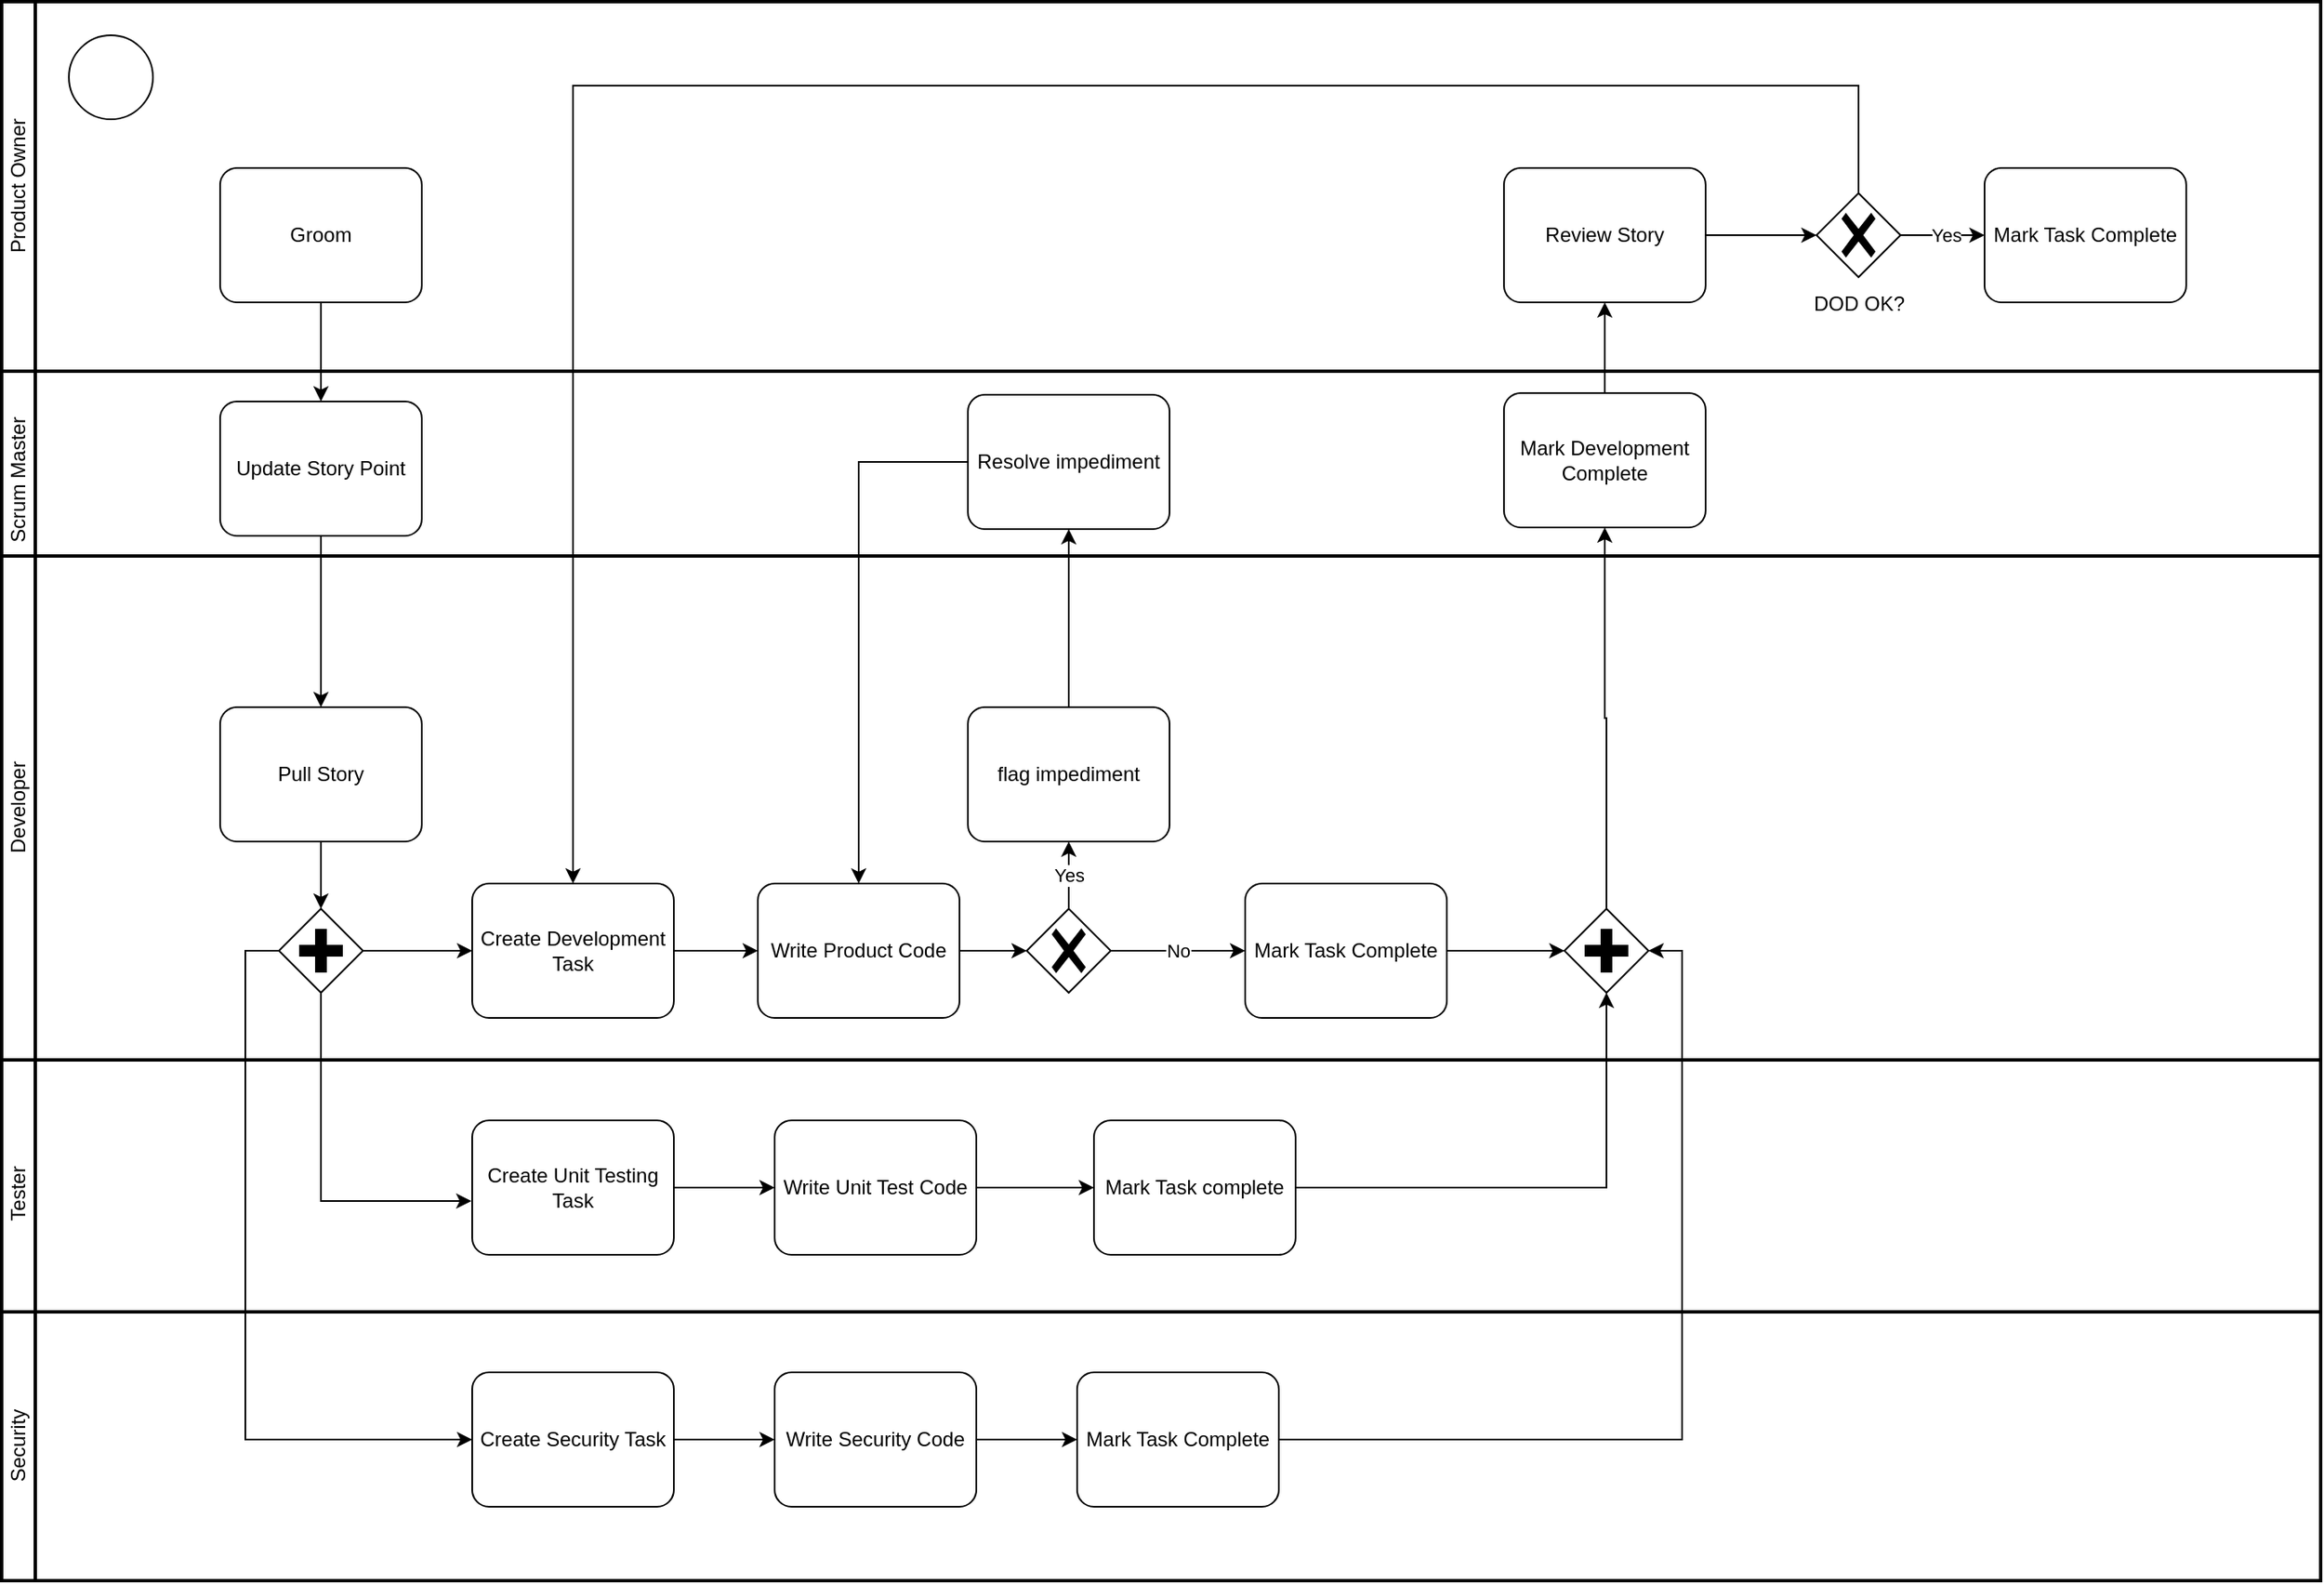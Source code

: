 <mxfile version="16.6.3" type="github" pages="2">
  <diagram id="_5m3srf5jCz5CyNSayfB" name="Page-1">
    <mxGraphModel dx="1577" dy="1977" grid="1" gridSize="10" guides="1" tooltips="1" connect="1" arrows="1" fold="1" page="1" pageScale="1" pageWidth="850" pageHeight="1100" math="0" shadow="0">
      <root>
        <mxCell id="0" />
        <mxCell id="1" parent="0" />
        <mxCell id="sJbma0cb8wTK5Nyl8_7U-1" value="Product Owner" style="swimlane;html=1;startSize=20;fontStyle=0;collapsible=0;horizontal=0;swimlaneLine=1;swimlaneFillColor=#ffffff;strokeWidth=2;" parent="1" vertex="1">
          <mxGeometry x="110" y="-70" width="1380" height="220" as="geometry" />
        </mxCell>
        <mxCell id="sJbma0cb8wTK5Nyl8_7U-4" value="" style="points=[[0.145,0.145,0],[0.5,0,0],[0.855,0.145,0],[1,0.5,0],[0.855,0.855,0],[0.5,1,0],[0.145,0.855,0],[0,0.5,0]];shape=mxgraph.bpmn.event;html=1;verticalLabelPosition=bottom;labelBackgroundColor=#ffffff;verticalAlign=top;align=center;perimeter=ellipsePerimeter;outlineConnect=0;aspect=fixed;outline=standard;symbol=general;" parent="sJbma0cb8wTK5Nyl8_7U-1" vertex="1">
          <mxGeometry x="40" y="20" width="50" height="50" as="geometry" />
        </mxCell>
        <mxCell id="sJbma0cb8wTK5Nyl8_7U-5" value="Groom" style="points=[[0.25,0,0],[0.5,0,0],[0.75,0,0],[1,0.25,0],[1,0.5,0],[1,0.75,0],[0.75,1,0],[0.5,1,0],[0.25,1,0],[0,0.75,0],[0,0.5,0],[0,0.25,0]];shape=mxgraph.bpmn.task;whiteSpace=wrap;rectStyle=rounded;size=10;taskMarker=abstract;" parent="sJbma0cb8wTK5Nyl8_7U-1" vertex="1">
          <mxGeometry x="130" y="99" width="120" height="80" as="geometry" />
        </mxCell>
        <mxCell id="ajSq1QWMYXaIRyncZ6ZC-11" style="edgeStyle=orthogonalEdgeStyle;rounded=0;orthogonalLoop=1;jettySize=auto;html=1;exitX=1;exitY=0.5;exitDx=0;exitDy=0;exitPerimeter=0;entryX=0;entryY=0.5;entryDx=0;entryDy=0;entryPerimeter=0;" edge="1" parent="sJbma0cb8wTK5Nyl8_7U-1" source="ajSq1QWMYXaIRyncZ6ZC-8" target="ajSq1QWMYXaIRyncZ6ZC-10">
          <mxGeometry relative="1" as="geometry" />
        </mxCell>
        <mxCell id="ajSq1QWMYXaIRyncZ6ZC-8" value="Review Story" style="points=[[0.25,0,0],[0.5,0,0],[0.75,0,0],[1,0.25,0],[1,0.5,0],[1,0.75,0],[0.75,1,0],[0.5,1,0],[0.25,1,0],[0,0.75,0],[0,0.5,0],[0,0.25,0]];shape=mxgraph.bpmn.task;whiteSpace=wrap;rectStyle=rounded;size=10;taskMarker=abstract;" vertex="1" parent="sJbma0cb8wTK5Nyl8_7U-1">
          <mxGeometry x="894" y="99" width="120" height="80" as="geometry" />
        </mxCell>
        <mxCell id="ajSq1QWMYXaIRyncZ6ZC-13" style="edgeStyle=orthogonalEdgeStyle;rounded=0;orthogonalLoop=1;jettySize=auto;html=1;exitX=1;exitY=0.5;exitDx=0;exitDy=0;exitPerimeter=0;entryX=0;entryY=0.5;entryDx=0;entryDy=0;entryPerimeter=0;" edge="1" parent="sJbma0cb8wTK5Nyl8_7U-1" source="ajSq1QWMYXaIRyncZ6ZC-10" target="ajSq1QWMYXaIRyncZ6ZC-12">
          <mxGeometry relative="1" as="geometry" />
        </mxCell>
        <mxCell id="ajSq1QWMYXaIRyncZ6ZC-21" value="Yes" style="edgeLabel;html=1;align=center;verticalAlign=middle;resizable=0;points=[];" vertex="1" connectable="0" parent="ajSq1QWMYXaIRyncZ6ZC-13">
          <mxGeometry x="0.087" relative="1" as="geometry">
            <mxPoint as="offset" />
          </mxGeometry>
        </mxCell>
        <mxCell id="ajSq1QWMYXaIRyncZ6ZC-10" value="" style="points=[[0.25,0.25,0],[0.5,0,0],[0.75,0.25,0],[1,0.5,0],[0.75,0.75,0],[0.5,1,0],[0.25,0.75,0],[0,0.5,0]];shape=mxgraph.bpmn.gateway2;html=1;verticalLabelPosition=bottom;labelBackgroundColor=#ffffff;verticalAlign=top;align=center;perimeter=rhombusPerimeter;outlineConnect=0;outline=none;symbol=none;gwType=exclusive;" vertex="1" parent="sJbma0cb8wTK5Nyl8_7U-1">
          <mxGeometry x="1080" y="114" width="50" height="50" as="geometry" />
        </mxCell>
        <mxCell id="jja5alJUXIAyAUdd--PY-8" value="DOD OK?" style="text;html=1;align=center;verticalAlign=middle;resizable=0;points=[];autosize=1;strokeColor=none;fillColor=none;" parent="sJbma0cb8wTK5Nyl8_7U-1" vertex="1">
          <mxGeometry x="1070" y="170" width="70" height="20" as="geometry" />
        </mxCell>
        <mxCell id="ajSq1QWMYXaIRyncZ6ZC-12" value="Mark Task Complete" style="points=[[0.25,0,0],[0.5,0,0],[0.75,0,0],[1,0.25,0],[1,0.5,0],[1,0.75,0],[0.75,1,0],[0.5,1,0],[0.25,1,0],[0,0.75,0],[0,0.5,0],[0,0.25,0]];shape=mxgraph.bpmn.task;whiteSpace=wrap;rectStyle=rounded;size=10;taskMarker=abstract;" vertex="1" parent="sJbma0cb8wTK5Nyl8_7U-1">
          <mxGeometry x="1180" y="99" width="120" height="80" as="geometry" />
        </mxCell>
        <mxCell id="sJbma0cb8wTK5Nyl8_7U-2" value="Scrum Master" style="swimlane;html=1;startSize=20;fontStyle=0;collapsible=0;horizontal=0;swimlaneLine=1;swimlaneFillColor=#ffffff;strokeWidth=2;" parent="1" vertex="1">
          <mxGeometry x="110" y="150" width="1380" height="130" as="geometry" />
        </mxCell>
        <mxCell id="jja5alJUXIAyAUdd--PY-1" value="Update Story Point" style="points=[[0.25,0,0],[0.5,0,0],[0.75,0,0],[1,0.25,0],[1,0.5,0],[1,0.75,0],[0.75,1,0],[0.5,1,0],[0.25,1,0],[0,0.75,0],[0,0.5,0],[0,0.25,0]];shape=mxgraph.bpmn.task;whiteSpace=wrap;rectStyle=rounded;size=10;taskMarker=abstract;" parent="sJbma0cb8wTK5Nyl8_7U-2" vertex="1">
          <mxGeometry x="130" y="18" width="120" height="80" as="geometry" />
        </mxCell>
        <mxCell id="ajSq1QWMYXaIRyncZ6ZC-3" value="Resolve impediment" style="points=[[0.25,0,0],[0.5,0,0],[0.75,0,0],[1,0.25,0],[1,0.5,0],[1,0.75,0],[0.75,1,0],[0.5,1,0],[0.25,1,0],[0,0.75,0],[0,0.5,0],[0,0.25,0]];shape=mxgraph.bpmn.task;whiteSpace=wrap;rectStyle=rounded;size=10;taskMarker=abstract;" vertex="1" parent="sJbma0cb8wTK5Nyl8_7U-2">
          <mxGeometry x="575" y="14" width="120" height="80" as="geometry" />
        </mxCell>
        <mxCell id="ajSq1QWMYXaIRyncZ6ZC-6" value="Mark Development Complete" style="points=[[0.25,0,0],[0.5,0,0],[0.75,0,0],[1,0.25,0],[1,0.5,0],[1,0.75,0],[0.75,1,0],[0.5,1,0],[0.25,1,0],[0,0.75,0],[0,0.5,0],[0,0.25,0]];shape=mxgraph.bpmn.task;whiteSpace=wrap;rectStyle=rounded;size=10;taskMarker=abstract;" vertex="1" parent="sJbma0cb8wTK5Nyl8_7U-2">
          <mxGeometry x="894" y="13" width="120" height="80" as="geometry" />
        </mxCell>
        <mxCell id="sJbma0cb8wTK5Nyl8_7U-3" value="Developer" style="swimlane;html=1;startSize=20;fontStyle=0;collapsible=0;horizontal=0;swimlaneLine=1;swimlaneFillColor=#ffffff;strokeWidth=2;" parent="1" vertex="1">
          <mxGeometry x="110" y="260" width="1380" height="300" as="geometry" />
        </mxCell>
        <mxCell id="jja5alJUXIAyAUdd--PY-31" style="edgeStyle=orthogonalEdgeStyle;rounded=0;orthogonalLoop=1;jettySize=auto;html=1;exitX=0.5;exitY=1;exitDx=0;exitDy=0;exitPerimeter=0;entryX=0.5;entryY=0;entryDx=0;entryDy=0;entryPerimeter=0;" parent="sJbma0cb8wTK5Nyl8_7U-3" source="jja5alJUXIAyAUdd--PY-2" target="jja5alJUXIAyAUdd--PY-28" edge="1">
          <mxGeometry relative="1" as="geometry" />
        </mxCell>
        <mxCell id="jja5alJUXIAyAUdd--PY-2" value="Pull Story" style="points=[[0.25,0,0],[0.5,0,0],[0.75,0,0],[1,0.25,0],[1,0.5,0],[1,0.75,0],[0.75,1,0],[0.5,1,0],[0.25,1,0],[0,0.75,0],[0,0.5,0],[0,0.25,0]];shape=mxgraph.bpmn.task;whiteSpace=wrap;rectStyle=rounded;size=10;taskMarker=abstract;" parent="sJbma0cb8wTK5Nyl8_7U-3" vertex="1">
          <mxGeometry x="130" y="90" width="120" height="80" as="geometry" />
        </mxCell>
        <mxCell id="ajSq1QWMYXaIRyncZ6ZC-1" style="edgeStyle=orthogonalEdgeStyle;rounded=0;orthogonalLoop=1;jettySize=auto;html=1;exitX=1;exitY=0.5;exitDx=0;exitDy=0;exitPerimeter=0;entryX=0;entryY=0.5;entryDx=0;entryDy=0;entryPerimeter=0;" edge="1" parent="sJbma0cb8wTK5Nyl8_7U-3" source="jja5alJUXIAyAUdd--PY-3" target="jja5alJUXIAyAUdd--PY-13">
          <mxGeometry relative="1" as="geometry" />
        </mxCell>
        <mxCell id="jja5alJUXIAyAUdd--PY-3" value="Create Development Task" style="points=[[0.25,0,0],[0.5,0,0],[0.75,0,0],[1,0.25,0],[1,0.5,0],[1,0.75,0],[0.75,1,0],[0.5,1,0],[0.25,1,0],[0,0.75,0],[0,0.5,0],[0,0.25,0]];shape=mxgraph.bpmn.task;whiteSpace=wrap;rectStyle=rounded;size=10;taskMarker=abstract;" parent="sJbma0cb8wTK5Nyl8_7U-3" vertex="1">
          <mxGeometry x="280" y="195" width="120" height="80" as="geometry" />
        </mxCell>
        <mxCell id="jja5alJUXIAyAUdd--PY-12" value="Yes" style="edgeStyle=orthogonalEdgeStyle;rounded=0;orthogonalLoop=1;jettySize=auto;html=1;exitX=0.5;exitY=0;exitDx=0;exitDy=0;exitPerimeter=0;entryX=0.5;entryY=1;entryDx=0;entryDy=0;entryPerimeter=0;" parent="sJbma0cb8wTK5Nyl8_7U-3" source="jja5alJUXIAyAUdd--PY-7" target="jja5alJUXIAyAUdd--PY-11" edge="1">
          <mxGeometry relative="1" as="geometry" />
        </mxCell>
        <mxCell id="jja5alJUXIAyAUdd--PY-15" value="No" style="edgeStyle=orthogonalEdgeStyle;rounded=0;orthogonalLoop=1;jettySize=auto;html=1;exitX=1;exitY=0.5;exitDx=0;exitDy=0;exitPerimeter=0;entryX=0;entryY=0.5;entryDx=0;entryDy=0;entryPerimeter=0;" parent="sJbma0cb8wTK5Nyl8_7U-3" source="jja5alJUXIAyAUdd--PY-7" target="jja5alJUXIAyAUdd--PY-52" edge="1">
          <mxGeometry relative="1" as="geometry">
            <mxPoint x="706" y="236" as="targetPoint" />
          </mxGeometry>
        </mxCell>
        <mxCell id="jja5alJUXIAyAUdd--PY-7" value="" style="points=[[0.25,0.25,0],[0.5,0,0],[0.75,0.25,0],[1,0.5,0],[0.75,0.75,0],[0.5,1,0],[0.25,0.75,0],[0,0.5,0]];shape=mxgraph.bpmn.gateway2;html=1;verticalLabelPosition=bottom;labelBackgroundColor=#ffffff;verticalAlign=top;align=center;perimeter=rhombusPerimeter;outlineConnect=0;outline=none;symbol=none;gwType=exclusive;" parent="sJbma0cb8wTK5Nyl8_7U-3" vertex="1">
          <mxGeometry x="610" y="210" width="50" height="50" as="geometry" />
        </mxCell>
        <mxCell id="jja5alJUXIAyAUdd--PY-11" value="flag impediment" style="points=[[0.25,0,0],[0.5,0,0],[0.75,0,0],[1,0.25,0],[1,0.5,0],[1,0.75,0],[0.75,1,0],[0.5,1,0],[0.25,1,0],[0,0.75,0],[0,0.5,0],[0,0.25,0]];shape=mxgraph.bpmn.task;whiteSpace=wrap;rectStyle=rounded;size=10;taskMarker=abstract;" parent="sJbma0cb8wTK5Nyl8_7U-3" vertex="1">
          <mxGeometry x="575" y="90" width="120" height="80" as="geometry" />
        </mxCell>
        <mxCell id="jja5alJUXIAyAUdd--PY-13" value="Write Product Code" style="points=[[0.25,0,0],[0.5,0,0],[0.75,0,0],[1,0.25,0],[1,0.5,0],[1,0.75,0],[0.75,1,0],[0.5,1,0],[0.25,1,0],[0,0.75,0],[0,0.5,0],[0,0.25,0]];shape=mxgraph.bpmn.task;whiteSpace=wrap;rectStyle=rounded;size=10;taskMarker=abstract;" parent="sJbma0cb8wTK5Nyl8_7U-3" vertex="1">
          <mxGeometry x="450" y="195" width="120" height="80" as="geometry" />
        </mxCell>
        <mxCell id="jja5alJUXIAyAUdd--PY-29" style="edgeStyle=orthogonalEdgeStyle;rounded=0;orthogonalLoop=1;jettySize=auto;html=1;exitX=1;exitY=0.5;exitDx=0;exitDy=0;exitPerimeter=0;" parent="sJbma0cb8wTK5Nyl8_7U-3" source="jja5alJUXIAyAUdd--PY-28" target="jja5alJUXIAyAUdd--PY-3" edge="1">
          <mxGeometry relative="1" as="geometry" />
        </mxCell>
        <mxCell id="jja5alJUXIAyAUdd--PY-28" value="" style="points=[[0.25,0.25,0],[0.5,0,0],[0.75,0.25,0],[1,0.5,0],[0.75,0.75,0],[0.5,1,0],[0.25,0.75,0],[0,0.5,0]];shape=mxgraph.bpmn.gateway2;html=1;verticalLabelPosition=bottom;labelBackgroundColor=#ffffff;verticalAlign=top;align=center;perimeter=rhombusPerimeter;outlineConnect=0;outline=none;symbol=none;gwType=parallel;" parent="sJbma0cb8wTK5Nyl8_7U-3" vertex="1">
          <mxGeometry x="165" y="210" width="50" height="50" as="geometry" />
        </mxCell>
        <mxCell id="jja5alJUXIAyAUdd--PY-52" value="Mark Task Complete" style="points=[[0.25,0,0],[0.5,0,0],[0.75,0,0],[1,0.25,0],[1,0.5,0],[1,0.75,0],[0.75,1,0],[0.5,1,0],[0.25,1,0],[0,0.75,0],[0,0.5,0],[0,0.25,0]];shape=mxgraph.bpmn.task;whiteSpace=wrap;rectStyle=rounded;size=10;taskMarker=abstract;" parent="sJbma0cb8wTK5Nyl8_7U-3" vertex="1">
          <mxGeometry x="740" y="195" width="120" height="80" as="geometry" />
        </mxCell>
        <mxCell id="jja5alJUXIAyAUdd--PY-38" value="" style="points=[[0.25,0.25,0],[0.5,0,0],[0.75,0.25,0],[1,0.5,0],[0.75,0.75,0],[0.5,1,0],[0.25,0.75,0],[0,0.5,0]];shape=mxgraph.bpmn.gateway2;html=1;verticalLabelPosition=bottom;labelBackgroundColor=#ffffff;verticalAlign=top;align=center;perimeter=rhombusPerimeter;outlineConnect=0;outline=none;symbol=none;gwType=parallel;" parent="sJbma0cb8wTK5Nyl8_7U-3" vertex="1">
          <mxGeometry x="930" y="210" width="50" height="50" as="geometry" />
        </mxCell>
        <mxCell id="jja5alJUXIAyAUdd--PY-54" style="edgeStyle=orthogonalEdgeStyle;rounded=0;orthogonalLoop=1;jettySize=auto;html=1;exitX=1;exitY=0.5;exitDx=0;exitDy=0;exitPerimeter=0;" parent="sJbma0cb8wTK5Nyl8_7U-3" source="jja5alJUXIAyAUdd--PY-52" target="jja5alJUXIAyAUdd--PY-38" edge="1">
          <mxGeometry relative="1" as="geometry" />
        </mxCell>
        <mxCell id="jja5alJUXIAyAUdd--PY-9" style="edgeStyle=orthogonalEdgeStyle;rounded=0;orthogonalLoop=1;jettySize=auto;html=1;exitX=0.5;exitY=1;exitDx=0;exitDy=0;exitPerimeter=0;entryX=0.5;entryY=0;entryDx=0;entryDy=0;entryPerimeter=0;" parent="1" source="sJbma0cb8wTK5Nyl8_7U-5" target="jja5alJUXIAyAUdd--PY-1" edge="1">
          <mxGeometry relative="1" as="geometry" />
        </mxCell>
        <mxCell id="jja5alJUXIAyAUdd--PY-10" style="edgeStyle=orthogonalEdgeStyle;rounded=0;orthogonalLoop=1;jettySize=auto;html=1;exitX=0.5;exitY=1;exitDx=0;exitDy=0;exitPerimeter=0;entryX=0.5;entryY=0;entryDx=0;entryDy=0;entryPerimeter=0;" parent="1" source="jja5alJUXIAyAUdd--PY-1" target="jja5alJUXIAyAUdd--PY-2" edge="1">
          <mxGeometry relative="1" as="geometry" />
        </mxCell>
        <mxCell id="jja5alJUXIAyAUdd--PY-16" value="Tester" style="swimlane;html=1;startSize=20;fontStyle=0;collapsible=0;horizontal=0;swimlaneLine=1;swimlaneFillColor=#ffffff;strokeWidth=2;" parent="1" vertex="1">
          <mxGeometry x="110" y="560" width="1380" height="160" as="geometry" />
        </mxCell>
        <mxCell id="jja5alJUXIAyAUdd--PY-19" value="Create Unit Testing Task" style="points=[[0.25,0,0],[0.5,0,0],[0.75,0,0],[1,0.25,0],[1,0.5,0],[1,0.75,0],[0.75,1,0],[0.5,1,0],[0.25,1,0],[0,0.75,0],[0,0.5,0],[0,0.25,0]];shape=mxgraph.bpmn.task;whiteSpace=wrap;rectStyle=rounded;size=10;taskMarker=abstract;" parent="jja5alJUXIAyAUdd--PY-16" vertex="1">
          <mxGeometry x="280" y="36" width="120" height="80" as="geometry" />
        </mxCell>
        <mxCell id="jja5alJUXIAyAUdd--PY-24" value="" style="edgeStyle=orthogonalEdgeStyle;rounded=0;orthogonalLoop=1;jettySize=auto;html=1;entryX=0;entryY=0.5;entryDx=0;entryDy=0;entryPerimeter=0;" parent="jja5alJUXIAyAUdd--PY-16" source="jja5alJUXIAyAUdd--PY-19" target="jja5alJUXIAyAUdd--PY-26" edge="1">
          <mxGeometry relative="1" as="geometry">
            <mxPoint x="470" y="235" as="targetPoint" />
          </mxGeometry>
        </mxCell>
        <mxCell id="jja5alJUXIAyAUdd--PY-26" value="Write Unit Test Code" style="points=[[0.25,0,0],[0.5,0,0],[0.75,0,0],[1,0.25,0],[1,0.5,0],[1,0.75,0],[0.75,1,0],[0.5,1,0],[0.25,1,0],[0,0.75,0],[0,0.5,0],[0,0.25,0]];shape=mxgraph.bpmn.task;whiteSpace=wrap;rectStyle=rounded;size=10;taskMarker=abstract;" parent="jja5alJUXIAyAUdd--PY-16" vertex="1">
          <mxGeometry x="460" y="36" width="120" height="80" as="geometry" />
        </mxCell>
        <mxCell id="jja5alJUXIAyAUdd--PY-46" value="Mark Task complete" style="points=[[0.25,0,0],[0.5,0,0],[0.75,0,0],[1,0.25,0],[1,0.5,0],[1,0.75,0],[0.75,1,0],[0.5,1,0],[0.25,1,0],[0,0.75,0],[0,0.5,0],[0,0.25,0]];shape=mxgraph.bpmn.task;whiteSpace=wrap;rectStyle=rounded;size=10;taskMarker=abstract;" parent="jja5alJUXIAyAUdd--PY-16" vertex="1">
          <mxGeometry x="650" y="36" width="120" height="80" as="geometry" />
        </mxCell>
        <mxCell id="jja5alJUXIAyAUdd--PY-47" value="" style="edgeStyle=orthogonalEdgeStyle;rounded=0;orthogonalLoop=1;jettySize=auto;html=1;" parent="jja5alJUXIAyAUdd--PY-16" source="jja5alJUXIAyAUdd--PY-26" target="jja5alJUXIAyAUdd--PY-46" edge="1">
          <mxGeometry relative="1" as="geometry" />
        </mxCell>
        <mxCell id="jja5alJUXIAyAUdd--PY-30" style="edgeStyle=orthogonalEdgeStyle;rounded=0;orthogonalLoop=1;jettySize=auto;html=1;exitX=0.5;exitY=1;exitDx=0;exitDy=0;exitPerimeter=0;entryX=-0.004;entryY=0.6;entryDx=0;entryDy=0;entryPerimeter=0;" parent="1" source="jja5alJUXIAyAUdd--PY-28" target="jja5alJUXIAyAUdd--PY-19" edge="1">
          <mxGeometry relative="1" as="geometry" />
        </mxCell>
        <mxCell id="jja5alJUXIAyAUdd--PY-32" value="Security" style="swimlane;html=1;startSize=20;fontStyle=0;collapsible=0;horizontal=0;swimlaneLine=1;swimlaneFillColor=#ffffff;strokeWidth=2;" parent="1" vertex="1">
          <mxGeometry x="110" y="710" width="1380" height="160" as="geometry" />
        </mxCell>
        <mxCell id="jja5alJUXIAyAUdd--PY-33" value="Create Security Task" style="points=[[0.25,0,0],[0.5,0,0],[0.75,0,0],[1,0.25,0],[1,0.5,0],[1,0.75,0],[0.75,1,0],[0.5,1,0],[0.25,1,0],[0,0.75,0],[0,0.5,0],[0,0.25,0]];shape=mxgraph.bpmn.task;whiteSpace=wrap;rectStyle=rounded;size=10;taskMarker=abstract;" parent="jja5alJUXIAyAUdd--PY-32" vertex="1">
          <mxGeometry x="280" y="36" width="120" height="80" as="geometry" />
        </mxCell>
        <mxCell id="jja5alJUXIAyAUdd--PY-34" value="" style="edgeStyle=orthogonalEdgeStyle;rounded=0;orthogonalLoop=1;jettySize=auto;html=1;entryX=0;entryY=0.5;entryDx=0;entryDy=0;entryPerimeter=0;" parent="jja5alJUXIAyAUdd--PY-32" source="jja5alJUXIAyAUdd--PY-33" target="jja5alJUXIAyAUdd--PY-35" edge="1">
          <mxGeometry relative="1" as="geometry">
            <mxPoint x="470" y="235" as="targetPoint" />
          </mxGeometry>
        </mxCell>
        <mxCell id="jja5alJUXIAyAUdd--PY-35" value="Write Security Code" style="points=[[0.25,0,0],[0.5,0,0],[0.75,0,0],[1,0.25,0],[1,0.5,0],[1,0.75,0],[0.75,1,0],[0.5,1,0],[0.25,1,0],[0,0.75,0],[0,0.5,0],[0,0.25,0]];shape=mxgraph.bpmn.task;whiteSpace=wrap;rectStyle=rounded;size=10;taskMarker=abstract;" parent="jja5alJUXIAyAUdd--PY-32" vertex="1">
          <mxGeometry x="460" y="36" width="120" height="80" as="geometry" />
        </mxCell>
        <mxCell id="jja5alJUXIAyAUdd--PY-55" value="Mark Task Complete" style="points=[[0.25,0,0],[0.5,0,0],[0.75,0,0],[1,0.25,0],[1,0.5,0],[1,0.75,0],[0.75,1,0],[0.5,1,0],[0.25,1,0],[0,0.75,0],[0,0.5,0],[0,0.25,0]];shape=mxgraph.bpmn.task;whiteSpace=wrap;rectStyle=rounded;size=10;taskMarker=abstract;" parent="jja5alJUXIAyAUdd--PY-32" vertex="1">
          <mxGeometry x="640" y="36" width="120" height="80" as="geometry" />
        </mxCell>
        <mxCell id="jja5alJUXIAyAUdd--PY-56" value="" style="edgeStyle=orthogonalEdgeStyle;rounded=0;orthogonalLoop=1;jettySize=auto;html=1;" parent="jja5alJUXIAyAUdd--PY-32" source="jja5alJUXIAyAUdd--PY-35" target="jja5alJUXIAyAUdd--PY-55" edge="1">
          <mxGeometry relative="1" as="geometry" />
        </mxCell>
        <mxCell id="jja5alJUXIAyAUdd--PY-36" style="edgeStyle=orthogonalEdgeStyle;rounded=0;orthogonalLoop=1;jettySize=auto;html=1;exitX=0;exitY=0.5;exitDx=0;exitDy=0;exitPerimeter=0;entryX=0;entryY=0.5;entryDx=0;entryDy=0;entryPerimeter=0;" parent="1" source="jja5alJUXIAyAUdd--PY-28" target="jja5alJUXIAyAUdd--PY-33" edge="1">
          <mxGeometry relative="1" as="geometry" />
        </mxCell>
        <mxCell id="jja5alJUXIAyAUdd--PY-40" style="edgeStyle=orthogonalEdgeStyle;rounded=0;orthogonalLoop=1;jettySize=auto;html=1;entryX=0.5;entryY=1;entryDx=0;entryDy=0;entryPerimeter=0;exitX=1;exitY=0.5;exitDx=0;exitDy=0;exitPerimeter=0;" parent="1" source="jja5alJUXIAyAUdd--PY-46" target="jja5alJUXIAyAUdd--PY-38" edge="1">
          <mxGeometry relative="1" as="geometry">
            <mxPoint x="900" y="636" as="sourcePoint" />
          </mxGeometry>
        </mxCell>
        <mxCell id="jja5alJUXIAyAUdd--PY-41" style="edgeStyle=orthogonalEdgeStyle;rounded=0;orthogonalLoop=1;jettySize=auto;html=1;entryX=1;entryY=0.5;entryDx=0;entryDy=0;entryPerimeter=0;exitX=1;exitY=0.5;exitDx=0;exitDy=0;exitPerimeter=0;" parent="1" source="jja5alJUXIAyAUdd--PY-55" target="jja5alJUXIAyAUdd--PY-38" edge="1">
          <mxGeometry relative="1" as="geometry">
            <mxPoint x="950" y="786" as="sourcePoint" />
          </mxGeometry>
        </mxCell>
        <mxCell id="ajSq1QWMYXaIRyncZ6ZC-2" style="edgeStyle=orthogonalEdgeStyle;rounded=0;orthogonalLoop=1;jettySize=auto;html=1;exitX=1;exitY=0.5;exitDx=0;exitDy=0;exitPerimeter=0;" edge="1" parent="1" source="jja5alJUXIAyAUdd--PY-13">
          <mxGeometry relative="1" as="geometry">
            <mxPoint x="720" y="495" as="targetPoint" />
          </mxGeometry>
        </mxCell>
        <mxCell id="ajSq1QWMYXaIRyncZ6ZC-4" style="edgeStyle=orthogonalEdgeStyle;rounded=0;orthogonalLoop=1;jettySize=auto;html=1;exitX=0.5;exitY=0;exitDx=0;exitDy=0;exitPerimeter=0;entryX=0.5;entryY=1;entryDx=0;entryDy=0;entryPerimeter=0;" edge="1" parent="1" source="jja5alJUXIAyAUdd--PY-11" target="ajSq1QWMYXaIRyncZ6ZC-3">
          <mxGeometry relative="1" as="geometry" />
        </mxCell>
        <mxCell id="ajSq1QWMYXaIRyncZ6ZC-7" style="edgeStyle=orthogonalEdgeStyle;rounded=0;orthogonalLoop=1;jettySize=auto;html=1;exitX=0.5;exitY=0;exitDx=0;exitDy=0;exitPerimeter=0;entryX=0.5;entryY=1;entryDx=0;entryDy=0;entryPerimeter=0;" edge="1" parent="1" source="jja5alJUXIAyAUdd--PY-38" target="ajSq1QWMYXaIRyncZ6ZC-6">
          <mxGeometry relative="1" as="geometry" />
        </mxCell>
        <mxCell id="ajSq1QWMYXaIRyncZ6ZC-9" value="" style="edgeStyle=orthogonalEdgeStyle;rounded=0;orthogonalLoop=1;jettySize=auto;html=1;" edge="1" parent="1" source="ajSq1QWMYXaIRyncZ6ZC-6" target="ajSq1QWMYXaIRyncZ6ZC-8">
          <mxGeometry relative="1" as="geometry" />
        </mxCell>
        <mxCell id="ajSq1QWMYXaIRyncZ6ZC-23" style="edgeStyle=orthogonalEdgeStyle;rounded=0;orthogonalLoop=1;jettySize=auto;html=1;exitX=0.5;exitY=0;exitDx=0;exitDy=0;exitPerimeter=0;entryX=0.5;entryY=0;entryDx=0;entryDy=0;entryPerimeter=0;" edge="1" parent="1" source="ajSq1QWMYXaIRyncZ6ZC-10" target="jja5alJUXIAyAUdd--PY-3">
          <mxGeometry relative="1" as="geometry">
            <Array as="points">
              <mxPoint x="1215" y="-20" />
              <mxPoint x="450" y="-20" />
            </Array>
          </mxGeometry>
        </mxCell>
        <mxCell id="ajSq1QWMYXaIRyncZ6ZC-24" style="edgeStyle=orthogonalEdgeStyle;rounded=0;orthogonalLoop=1;jettySize=auto;html=1;exitX=0;exitY=0.5;exitDx=0;exitDy=0;exitPerimeter=0;" edge="1" parent="1" source="ajSq1QWMYXaIRyncZ6ZC-3" target="jja5alJUXIAyAUdd--PY-13">
          <mxGeometry relative="1" as="geometry" />
        </mxCell>
      </root>
    </mxGraphModel>
  </diagram>
  <diagram id="kpRmsLxLycuJl__epjuG" name="mindmap">
    <mxGraphModel dx="946" dy="526" grid="1" gridSize="10" guides="1" tooltips="1" connect="1" arrows="1" fold="1" page="1" pageScale="1" pageWidth="850" pageHeight="1100" math="0" shadow="0">
      <root>
        <mxCell id="8tqudO73Z4HLLYHnMug_-0" />
        <mxCell id="8tqudO73Z4HLLYHnMug_-1" parent="8tqudO73Z4HLLYHnMug_-0" />
        <mxCell id="97Q479K4r1Qtypzh9_Iu-0" value="" style="edgeStyle=none;rounded=0;jumpStyle=none;html=1;shadow=0;labelBackgroundColor=none;startArrow=none;startFill=0;endArrow=classic;endFill=1;jettySize=auto;orthogonalLoop=1;strokeColor=#2F5B7C;strokeWidth=3;fontFamily=Helvetica;fontSize=16;fontColor=#23445D;spacing=5;exitX=0.305;exitY=-0.007;exitDx=0;exitDy=0;exitPerimeter=0;" edge="1" parent="8tqudO73Z4HLLYHnMug_-1" source="97Q479K4r1Qtypzh9_Iu-4" target="97Q479K4r1Qtypzh9_Iu-19">
          <mxGeometry relative="1" as="geometry" />
        </mxCell>
        <mxCell id="97Q479K4r1Qtypzh9_Iu-1" value="" style="edgeStyle=none;rounded=0;jumpStyle=none;html=1;shadow=0;labelBackgroundColor=none;startArrow=none;startFill=0;endArrow=classic;endFill=1;jettySize=auto;orthogonalLoop=1;strokeColor=#2F5B7C;strokeWidth=3;fontFamily=Helvetica;fontSize=16;fontColor=#23445D;spacing=5;" edge="1" parent="8tqudO73Z4HLLYHnMug_-1" source="97Q479K4r1Qtypzh9_Iu-4" target="97Q479K4r1Qtypzh9_Iu-26">
          <mxGeometry relative="1" as="geometry" />
        </mxCell>
        <mxCell id="97Q479K4r1Qtypzh9_Iu-2" value="" style="edgeStyle=none;rounded=0;jumpStyle=none;html=1;shadow=0;labelBackgroundColor=none;startArrow=none;startFill=0;endArrow=classic;endFill=1;jettySize=auto;orthogonalLoop=1;strokeColor=#2F5B7C;strokeWidth=3;fontFamily=Helvetica;fontSize=16;fontColor=#23445D;spacing=5;" edge="1" parent="8tqudO73Z4HLLYHnMug_-1" source="97Q479K4r1Qtypzh9_Iu-4" target="97Q479K4r1Qtypzh9_Iu-15">
          <mxGeometry relative="1" as="geometry" />
        </mxCell>
        <mxCell id="97Q479K4r1Qtypzh9_Iu-3" value="" style="edgeStyle=none;rounded=0;jumpStyle=none;html=1;shadow=0;labelBackgroundColor=none;startArrow=none;startFill=0;endArrow=classic;endFill=1;jettySize=auto;orthogonalLoop=1;strokeColor=#2F5B7C;strokeWidth=3;fontFamily=Helvetica;fontSize=16;fontColor=#23445D;spacing=5;" edge="1" parent="8tqudO73Z4HLLYHnMug_-1" source="97Q479K4r1Qtypzh9_Iu-4" target="97Q479K4r1Qtypzh9_Iu-8">
          <mxGeometry relative="1" as="geometry" />
        </mxCell>
        <mxCell id="97Q479K4r1Qtypzh9_Iu-4" value="User Story" style="rounded=1;whiteSpace=wrap;html=1;shadow=0;labelBackgroundColor=none;strokeColor=none;strokeWidth=3;fillColor=#2F5B7C;fontFamily=Helvetica;fontSize=16;fontColor=#FFFFFF;align=center;fontStyle=1;spacing=5;arcSize=7;perimeterSpacing=2;" vertex="1" parent="8tqudO73Z4HLLYHnMug_-1">
          <mxGeometry x="501" y="350" width="150" height="70" as="geometry" />
        </mxCell>
        <mxCell id="97Q479K4r1Qtypzh9_Iu-5" value="" style="edgeStyle=none;rounded=1;jumpStyle=none;html=1;shadow=0;labelBackgroundColor=none;startArrow=none;startFill=0;jettySize=auto;orthogonalLoop=1;strokeColor=#E85642;strokeWidth=3;fontFamily=Helvetica;fontSize=14;fontColor=#FFFFFF;spacing=5;fontStyle=1;fillColor=#b0e3e6;" edge="1" parent="8tqudO73Z4HLLYHnMug_-1" source="97Q479K4r1Qtypzh9_Iu-8" target="97Q479K4r1Qtypzh9_Iu-11">
          <mxGeometry relative="1" as="geometry" />
        </mxCell>
        <mxCell id="97Q479K4r1Qtypzh9_Iu-6" value="" style="edgeStyle=none;rounded=1;jumpStyle=none;html=1;shadow=0;labelBackgroundColor=none;startArrow=none;startFill=0;jettySize=auto;orthogonalLoop=1;strokeColor=#E85642;strokeWidth=3;fontFamily=Helvetica;fontSize=14;fontColor=#FFFFFF;spacing=5;fontStyle=1;fillColor=#b0e3e6;entryX=1;entryY=0.5;entryDx=0;entryDy=0;" edge="1" parent="8tqudO73Z4HLLYHnMug_-1" source="97Q479K4r1Qtypzh9_Iu-8" target="97Q479K4r1Qtypzh9_Iu-10">
          <mxGeometry relative="1" as="geometry">
            <mxPoint x="252" y="556" as="targetPoint" />
          </mxGeometry>
        </mxCell>
        <mxCell id="97Q479K4r1Qtypzh9_Iu-7" value="" style="edgeStyle=none;rounded=1;jumpStyle=none;html=1;shadow=0;labelBackgroundColor=none;startArrow=none;startFill=0;jettySize=auto;orthogonalLoop=1;strokeColor=#E85642;strokeWidth=3;fontFamily=Helvetica;fontSize=14;fontColor=#FFFFFF;spacing=5;fontStyle=1;fillColor=#b0e3e6;" edge="1" parent="8tqudO73Z4HLLYHnMug_-1" source="97Q479K4r1Qtypzh9_Iu-8" target="97Q479K4r1Qtypzh9_Iu-9">
          <mxGeometry relative="1" as="geometry" />
        </mxCell>
        <mxCell id="97Q479K4r1Qtypzh9_Iu-8" value="Ci Pipeline" style="rounded=1;whiteSpace=wrap;html=1;shadow=0;labelBackgroundColor=none;strokeColor=none;strokeWidth=3;fillColor=#e85642;fontFamily=Helvetica;fontSize=14;fontColor=#FFFFFF;align=center;spacing=5;fontStyle=1;arcSize=7;perimeterSpacing=2;" vertex="1" parent="8tqudO73Z4HLLYHnMug_-1">
          <mxGeometry x="420" y="510" width="150" height="60" as="geometry" />
        </mxCell>
        <mxCell id="97Q479K4r1Qtypzh9_Iu-9" value="Build" style="rounded=1;whiteSpace=wrap;html=1;shadow=0;labelBackgroundColor=none;strokeColor=none;strokeWidth=3;fillColor=#f08e81;fontFamily=Helvetica;fontSize=14;fontColor=#FFFFFF;align=center;spacing=5;fontStyle=0;arcSize=7;perimeterSpacing=2;" vertex="1" parent="8tqudO73Z4HLLYHnMug_-1">
          <mxGeometry x="430" y="660" width="150" height="60" as="geometry" />
        </mxCell>
        <mxCell id="97Q479K4r1Qtypzh9_Iu-10" value="Deploy" style="rounded=1;whiteSpace=wrap;html=1;shadow=0;labelBackgroundColor=none;strokeColor=none;strokeWidth=3;fillColor=#f08e81;fontFamily=Helvetica;fontSize=14;fontColor=#FFFFFF;align=center;spacing=5;fontStyle=0;arcSize=7;perimeterSpacing=2;" vertex="1" parent="8tqudO73Z4HLLYHnMug_-1">
          <mxGeometry x="220" y="620" width="150" height="60" as="geometry" />
        </mxCell>
        <mxCell id="97Q479K4r1Qtypzh9_Iu-11" value="Automatic Tests" style="rounded=1;whiteSpace=wrap;html=1;shadow=0;labelBackgroundColor=none;strokeColor=none;strokeWidth=3;fillColor=#f08e81;fontFamily=Helvetica;fontSize=14;fontColor=#FFFFFF;align=center;spacing=5;fontStyle=0;arcSize=7;perimeterSpacing=2;" vertex="1" parent="8tqudO73Z4HLLYHnMug_-1">
          <mxGeometry x="170" y="490" width="150" height="60" as="geometry" />
        </mxCell>
        <mxCell id="97Q479K4r1Qtypzh9_Iu-12" value="" style="edgeStyle=none;rounded=0;jumpStyle=none;html=1;shadow=0;labelBackgroundColor=none;startArrow=none;startFill=0;endArrow=classic;endFill=1;jettySize=auto;orthogonalLoop=1;strokeColor=#1699D3;strokeWidth=3;fontFamily=Helvetica;fontSize=14;fontColor=#FFFFFF;spacing=5;" edge="1" parent="8tqudO73Z4HLLYHnMug_-1" source="97Q479K4r1Qtypzh9_Iu-15" target="97Q479K4r1Qtypzh9_Iu-18">
          <mxGeometry relative="1" as="geometry" />
        </mxCell>
        <mxCell id="97Q479K4r1Qtypzh9_Iu-13" value="" style="edgeStyle=none;rounded=0;jumpStyle=none;html=1;shadow=0;labelBackgroundColor=none;startArrow=none;startFill=0;endArrow=classic;endFill=1;jettySize=auto;orthogonalLoop=1;strokeColor=#1699D3;strokeWidth=3;fontFamily=Helvetica;fontSize=14;fontColor=#FFFFFF;spacing=5;" edge="1" parent="8tqudO73Z4HLLYHnMug_-1" source="97Q479K4r1Qtypzh9_Iu-15" target="97Q479K4r1Qtypzh9_Iu-17">
          <mxGeometry relative="1" as="geometry" />
        </mxCell>
        <mxCell id="97Q479K4r1Qtypzh9_Iu-14" value="" style="edgeStyle=none;rounded=0;jumpStyle=none;html=1;shadow=0;labelBackgroundColor=none;startArrow=none;startFill=0;endArrow=classic;endFill=1;jettySize=auto;orthogonalLoop=1;strokeColor=#1699D3;strokeWidth=3;fontFamily=Helvetica;fontSize=14;fontColor=#FFFFFF;spacing=5;" edge="1" parent="8tqudO73Z4HLLYHnMug_-1" source="97Q479K4r1Qtypzh9_Iu-15" target="97Q479K4r1Qtypzh9_Iu-16">
          <mxGeometry relative="1" as="geometry" />
        </mxCell>
        <mxCell id="97Q479K4r1Qtypzh9_Iu-15" value="Developer" style="rounded=1;whiteSpace=wrap;html=1;shadow=0;labelBackgroundColor=none;strokeColor=none;strokeWidth=3;fillColor=#1699d3;fontFamily=Helvetica;fontSize=14;fontColor=#FFFFFF;align=center;spacing=5;fontStyle=1;arcSize=7;perimeterSpacing=2;" vertex="1" parent="8tqudO73Z4HLLYHnMug_-1">
          <mxGeometry x="670" y="500" width="150" height="60" as="geometry" />
        </mxCell>
        <mxCell id="97Q479K4r1Qtypzh9_Iu-16" value="Develop" style="rounded=1;whiteSpace=wrap;html=1;shadow=0;labelBackgroundColor=none;strokeColor=none;strokeWidth=3;fillColor=#64bbe2;fontFamily=Helvetica;fontSize=14;fontColor=#FFFFFF;align=center;spacing=5;arcSize=7;perimeterSpacing=2;" vertex="1" parent="8tqudO73Z4HLLYHnMug_-1">
          <mxGeometry x="890" y="510" width="150" height="60" as="geometry" />
        </mxCell>
        <mxCell id="97Q479K4r1Qtypzh9_Iu-17" value="Unit Test" style="rounded=1;whiteSpace=wrap;html=1;shadow=0;labelBackgroundColor=none;strokeColor=none;strokeWidth=3;fillColor=#64bbe2;fontFamily=Helvetica;fontSize=14;fontColor=#FFFFFF;align=center;spacing=5;arcSize=7;perimeterSpacing=2;" vertex="1" parent="8tqudO73Z4HLLYHnMug_-1">
          <mxGeometry x="830" y="630" width="150" height="60" as="geometry" />
        </mxCell>
        <mxCell id="97Q479K4r1Qtypzh9_Iu-18" value="Pull" style="rounded=1;whiteSpace=wrap;html=1;shadow=0;labelBackgroundColor=none;strokeColor=none;strokeWidth=3;fillColor=#64bbe2;fontFamily=Helvetica;fontSize=14;fontColor=#FFFFFF;align=center;spacing=5;arcSize=7;perimeterSpacing=2;" vertex="1" parent="8tqudO73Z4HLLYHnMug_-1">
          <mxGeometry x="630" y="660" width="150" height="60" as="geometry" />
        </mxCell>
        <mxCell id="97Q479K4r1Qtypzh9_Iu-19" value="Product Owner" style="rounded=1;whiteSpace=wrap;html=1;shadow=0;labelBackgroundColor=none;strokeColor=none;strokeWidth=3;fillColor=#F08705;fontFamily=Helvetica;fontSize=14;fontColor=#FFFFFF;align=center;spacing=5;fontStyle=1;arcSize=7;perimeterSpacing=2;" vertex="1" parent="8tqudO73Z4HLLYHnMug_-1">
          <mxGeometry x="390" y="200" width="150" height="60" as="geometry" />
        </mxCell>
        <mxCell id="97Q479K4r1Qtypzh9_Iu-20" value="Validate" style="rounded=1;whiteSpace=wrap;html=1;shadow=0;labelBackgroundColor=none;strokeColor=none;strokeWidth=3;fillColor=#f5af58;fontFamily=Helvetica;fontSize=14;fontColor=#FFFFFF;align=center;spacing=5;arcSize=7;perimeterSpacing=2;" vertex="1" parent="8tqudO73Z4HLLYHnMug_-1">
          <mxGeometry x="430" y="90" width="150" height="60" as="geometry" />
        </mxCell>
        <mxCell id="97Q479K4r1Qtypzh9_Iu-21" value="" style="edgeStyle=none;rounded=0;jumpStyle=none;html=1;shadow=0;labelBackgroundColor=none;startArrow=none;startFill=0;endArrow=classic;endFill=1;jettySize=auto;orthogonalLoop=1;strokeColor=#F08705;strokeWidth=3;fontFamily=Helvetica;fontSize=14;fontColor=#FFFFFF;spacing=5;" edge="1" parent="8tqudO73Z4HLLYHnMug_-1" source="97Q479K4r1Qtypzh9_Iu-19" target="97Q479K4r1Qtypzh9_Iu-20">
          <mxGeometry relative="1" as="geometry" />
        </mxCell>
        <mxCell id="97Q479K4r1Qtypzh9_Iu-22" value="Groom" style="rounded=1;whiteSpace=wrap;html=1;shadow=0;labelBackgroundColor=none;strokeColor=none;strokeWidth=3;fillColor=#f5af58;fontFamily=Helvetica;fontSize=14;fontColor=#FFFFFF;align=center;spacing=5;arcSize=7;perimeterSpacing=2;" vertex="1" parent="8tqudO73Z4HLLYHnMug_-1">
          <mxGeometry x="240" y="60" width="150" height="60" as="geometry" />
        </mxCell>
        <mxCell id="97Q479K4r1Qtypzh9_Iu-23" value="" style="edgeStyle=none;rounded=0;jumpStyle=none;html=1;shadow=0;labelBackgroundColor=none;startArrow=none;startFill=0;endArrow=classic;endFill=1;jettySize=auto;orthogonalLoop=1;strokeColor=#F08705;strokeWidth=3;fontFamily=Helvetica;fontSize=14;fontColor=#FFFFFF;spacing=5;" edge="1" parent="8tqudO73Z4HLLYHnMug_-1" source="97Q479K4r1Qtypzh9_Iu-19" target="97Q479K4r1Qtypzh9_Iu-22">
          <mxGeometry relative="1" as="geometry" />
        </mxCell>
        <mxCell id="97Q479K4r1Qtypzh9_Iu-24" value="Define" style="rounded=1;whiteSpace=wrap;html=1;shadow=0;labelBackgroundColor=none;strokeColor=none;strokeWidth=3;fillColor=#f5af58;fontFamily=Helvetica;fontSize=14;fontColor=#FFFFFF;align=center;spacing=5;arcSize=7;perimeterSpacing=2;" vertex="1" parent="8tqudO73Z4HLLYHnMug_-1">
          <mxGeometry x="180" y="150" width="150" height="60" as="geometry" />
        </mxCell>
        <mxCell id="97Q479K4r1Qtypzh9_Iu-25" value="" style="edgeStyle=none;rounded=0;jumpStyle=none;html=1;shadow=0;labelBackgroundColor=none;startArrow=none;startFill=0;endArrow=classic;endFill=1;jettySize=auto;orthogonalLoop=1;strokeColor=#F08705;strokeWidth=3;fontFamily=Helvetica;fontSize=14;fontColor=#FFFFFF;spacing=5;" edge="1" parent="8tqudO73Z4HLLYHnMug_-1" source="97Q479K4r1Qtypzh9_Iu-19" target="97Q479K4r1Qtypzh9_Iu-24">
          <mxGeometry relative="1" as="geometry" />
        </mxCell>
        <mxCell id="97Q479K4r1Qtypzh9_Iu-26" value="Scrum Master" style="rounded=1;whiteSpace=wrap;html=1;shadow=0;labelBackgroundColor=none;strokeColor=none;strokeWidth=3;fillColor=#12aab5;fontFamily=Helvetica;fontSize=14;fontColor=#FFFFFF;align=center;spacing=5;fontStyle=1;arcSize=7;perimeterSpacing=2;" vertex="1" parent="8tqudO73Z4HLLYHnMug_-1">
          <mxGeometry x="760" y="360.0" width="150" height="60" as="geometry" />
        </mxCell>
        <mxCell id="97Q479K4r1Qtypzh9_Iu-27" value="Resolve Impediment" style="rounded=1;whiteSpace=wrap;html=1;shadow=0;labelBackgroundColor=none;strokeColor=none;strokeWidth=3;fillColor=#61c6ce;fontFamily=Helvetica;fontSize=14;fontColor=#FFFFFF;align=center;spacing=5;fontStyle=0;arcSize=7;perimeterSpacing=2;" vertex="1" parent="8tqudO73Z4HLLYHnMug_-1">
          <mxGeometry x="960" y="430" width="150" height="60" as="geometry" />
        </mxCell>
        <mxCell id="97Q479K4r1Qtypzh9_Iu-28" value="" style="edgeStyle=none;rounded=1;jumpStyle=none;html=1;shadow=0;labelBackgroundColor=none;startArrow=none;startFill=0;jettySize=auto;orthogonalLoop=1;strokeColor=#12AAB5;strokeWidth=3;fontFamily=Helvetica;fontSize=14;fontColor=#FFFFFF;spacing=5;fontStyle=1;fillColor=#b0e3e6;" edge="1" parent="8tqudO73Z4HLLYHnMug_-1" source="97Q479K4r1Qtypzh9_Iu-26" target="97Q479K4r1Qtypzh9_Iu-27">
          <mxGeometry relative="1" as="geometry" />
        </mxCell>
        <mxCell id="97Q479K4r1Qtypzh9_Iu-29" value="Monitor" style="rounded=1;whiteSpace=wrap;html=1;shadow=0;labelBackgroundColor=none;strokeColor=none;strokeWidth=3;fillColor=#61c6ce;fontFamily=Helvetica;fontSize=14;fontColor=#FFFFFF;align=center;spacing=5;fontStyle=0;arcSize=7;perimeterSpacing=2;" vertex="1" parent="8tqudO73Z4HLLYHnMug_-1">
          <mxGeometry x="1010" y="320" width="150" height="60" as="geometry" />
        </mxCell>
        <mxCell id="97Q479K4r1Qtypzh9_Iu-30" value="" style="edgeStyle=none;rounded=1;jumpStyle=none;html=1;shadow=0;labelBackgroundColor=none;startArrow=none;startFill=0;jettySize=auto;orthogonalLoop=1;strokeColor=#12AAB5;strokeWidth=3;fontFamily=Helvetica;fontSize=14;fontColor=#FFFFFF;spacing=5;fontStyle=1;fillColor=#b0e3e6;" edge="1" parent="8tqudO73Z4HLLYHnMug_-1" source="97Q479K4r1Qtypzh9_Iu-26" target="97Q479K4r1Qtypzh9_Iu-29">
          <mxGeometry relative="1" as="geometry" />
        </mxCell>
        <mxCell id="97Q479K4r1Qtypzh9_Iu-31" value="Plan" style="rounded=1;whiteSpace=wrap;html=1;shadow=0;labelBackgroundColor=none;strokeColor=none;strokeWidth=3;fillColor=#61c6ce;fontFamily=Helvetica;fontSize=14;fontColor=#FFFFFF;align=center;spacing=5;fontStyle=0;arcSize=7;perimeterSpacing=2;" vertex="1" parent="8tqudO73Z4HLLYHnMug_-1">
          <mxGeometry x="880" y="240" width="150" height="60" as="geometry" />
        </mxCell>
        <mxCell id="97Q479K4r1Qtypzh9_Iu-32" value="" style="edgeStyle=none;rounded=1;jumpStyle=none;html=1;shadow=0;labelBackgroundColor=none;startArrow=none;startFill=0;jettySize=auto;orthogonalLoop=1;strokeColor=#12AAB5;strokeWidth=3;fontFamily=Helvetica;fontSize=14;fontColor=#FFFFFF;spacing=5;fontStyle=1;fillColor=#b0e3e6;" edge="1" parent="8tqudO73Z4HLLYHnMug_-1" source="97Q479K4r1Qtypzh9_Iu-26" target="97Q479K4r1Qtypzh9_Iu-31">
          <mxGeometry relative="1" as="geometry" />
        </mxCell>
        <mxCell id="97Q479K4r1Qtypzh9_Iu-33" value="" style="edgeStyle=none;rounded=0;jumpStyle=none;html=1;shadow=0;labelBackgroundColor=none;startArrow=none;startFill=0;endArrow=classic;endFill=1;jettySize=auto;orthogonalLoop=1;strokeColor=#1699D3;strokeWidth=3;fontFamily=Helvetica;fontSize=14;fontColor=#FFFFFF;spacing=5;" edge="1" parent="8tqudO73Z4HLLYHnMug_-1" source="97Q479K4r1Qtypzh9_Iu-36" target="97Q479K4r1Qtypzh9_Iu-39">
          <mxGeometry relative="1" as="geometry" />
        </mxCell>
        <mxCell id="97Q479K4r1Qtypzh9_Iu-34" value="" style="edgeStyle=none;rounded=0;jumpStyle=none;html=1;shadow=0;labelBackgroundColor=none;startArrow=none;startFill=0;endArrow=classic;endFill=1;jettySize=auto;orthogonalLoop=1;strokeColor=#1699D3;strokeWidth=3;fontFamily=Helvetica;fontSize=14;fontColor=#FFFFFF;spacing=5;" edge="1" parent="8tqudO73Z4HLLYHnMug_-1" source="97Q479K4r1Qtypzh9_Iu-36" target="97Q479K4r1Qtypzh9_Iu-38">
          <mxGeometry relative="1" as="geometry" />
        </mxCell>
        <mxCell id="97Q479K4r1Qtypzh9_Iu-35" value="" style="edgeStyle=none;rounded=0;jumpStyle=none;html=1;shadow=0;labelBackgroundColor=none;startArrow=none;startFill=0;endArrow=classic;endFill=1;jettySize=auto;orthogonalLoop=1;strokeColor=#1699D3;strokeWidth=3;fontFamily=Helvetica;fontSize=14;fontColor=#FFFFFF;spacing=5;" edge="1" parent="8tqudO73Z4HLLYHnMug_-1" source="97Q479K4r1Qtypzh9_Iu-36" target="97Q479K4r1Qtypzh9_Iu-37">
          <mxGeometry relative="1" as="geometry" />
        </mxCell>
        <mxCell id="97Q479K4r1Qtypzh9_Iu-36" value="Tester" style="rounded=1;whiteSpace=wrap;html=1;shadow=0;labelBackgroundColor=none;strokeColor=none;strokeWidth=3;fillColor=#1699d3;fontFamily=Helvetica;fontSize=14;fontColor=#FFFFFF;align=center;spacing=5;fontStyle=1;arcSize=7;perimeterSpacing=2;" vertex="1" parent="8tqudO73Z4HLLYHnMug_-1">
          <mxGeometry x="240" y="320" width="150" height="60" as="geometry" />
        </mxCell>
        <mxCell id="97Q479K4r1Qtypzh9_Iu-37" value="Manual Integration Test" style="rounded=1;whiteSpace=wrap;html=1;shadow=0;labelBackgroundColor=none;strokeColor=none;strokeWidth=3;fillColor=#64bbe2;fontFamily=Helvetica;fontSize=14;fontColor=#FFFFFF;align=center;spacing=5;arcSize=7;perimeterSpacing=2;" vertex="1" parent="8tqudO73Z4HLLYHnMug_-1">
          <mxGeometry x="90" y="220" width="150" height="60" as="geometry" />
        </mxCell>
        <mxCell id="97Q479K4r1Qtypzh9_Iu-38" value="Automate tests" style="rounded=1;whiteSpace=wrap;html=1;shadow=0;labelBackgroundColor=none;strokeColor=none;strokeWidth=3;fillColor=#64bbe2;fontFamily=Helvetica;fontSize=14;fontColor=#FFFFFF;align=center;spacing=5;arcSize=7;perimeterSpacing=2;" vertex="1" parent="8tqudO73Z4HLLYHnMug_-1">
          <mxGeometry x="20" y="310" width="150" height="60" as="geometry" />
        </mxCell>
        <mxCell id="97Q479K4r1Qtypzh9_Iu-39" value="Analysis" style="rounded=1;whiteSpace=wrap;html=1;shadow=0;labelBackgroundColor=none;strokeColor=none;strokeWidth=3;fillColor=#64bbe2;fontFamily=Helvetica;fontSize=14;fontColor=#FFFFFF;align=center;spacing=5;arcSize=7;perimeterSpacing=2;" vertex="1" parent="8tqudO73Z4HLLYHnMug_-1">
          <mxGeometry x="40" y="420" width="150" height="60" as="geometry" />
        </mxCell>
        <mxCell id="97Q479K4r1Qtypzh9_Iu-40" value="" style="edgeStyle=none;rounded=0;jumpStyle=none;html=1;shadow=0;labelBackgroundColor=none;startArrow=none;startFill=0;endArrow=classic;endFill=1;jettySize=auto;orthogonalLoop=1;strokeColor=#2F5B7C;strokeWidth=3;fontFamily=Helvetica;fontSize=16;fontColor=#23445D;spacing=5;entryX=1;entryY=0.75;entryDx=0;entryDy=0;exitX=0;exitY=0.5;exitDx=0;exitDy=0;" edge="1" parent="8tqudO73Z4HLLYHnMug_-1" source="97Q479K4r1Qtypzh9_Iu-4" target="97Q479K4r1Qtypzh9_Iu-36">
          <mxGeometry relative="1" as="geometry">
            <mxPoint x="500" y="350" as="sourcePoint" />
            <mxPoint x="364.997" y="404" as="targetPoint" />
          </mxGeometry>
        </mxCell>
        <mxCell id="97Q479K4r1Qtypzh9_Iu-41" value="Security" style="rounded=1;whiteSpace=wrap;html=1;shadow=0;labelBackgroundColor=none;strokeColor=none;strokeWidth=3;fillColor=#e85642;fontFamily=Helvetica;fontSize=14;fontColor=#FFFFFF;align=center;spacing=5;fontStyle=1;arcSize=7;perimeterSpacing=2;" vertex="1" parent="8tqudO73Z4HLLYHnMug_-1">
          <mxGeometry x="630" y="220" width="150" height="60" as="geometry" />
        </mxCell>
        <mxCell id="97Q479K4r1Qtypzh9_Iu-42" value="" style="edgeStyle=none;rounded=0;jumpStyle=none;html=1;shadow=0;labelBackgroundColor=none;startArrow=none;startFill=0;endArrow=classic;endFill=1;jettySize=auto;orthogonalLoop=1;strokeColor=#2F5B7C;strokeWidth=3;fontFamily=Helvetica;fontSize=16;fontColor=#23445D;spacing=5;entryX=0.25;entryY=1;entryDx=0;entryDy=0;" edge="1" parent="8tqudO73Z4HLLYHnMug_-1" target="97Q479K4r1Qtypzh9_Iu-41">
          <mxGeometry relative="1" as="geometry">
            <mxPoint x="620" y="348" as="sourcePoint" />
            <mxPoint x="705" y="344.0" as="targetPoint" />
          </mxGeometry>
        </mxCell>
        <mxCell id="97Q479K4r1Qtypzh9_Iu-43" value="Build" style="rounded=1;whiteSpace=wrap;html=1;shadow=0;labelBackgroundColor=none;strokeColor=none;strokeWidth=3;fillColor=#f08e81;fontFamily=Helvetica;fontSize=14;fontColor=#FFFFFF;align=center;spacing=5;fontStyle=0;arcSize=7;perimeterSpacing=2;" vertex="1" parent="8tqudO73Z4HLLYHnMug_-1">
          <mxGeometry x="600" y="70" width="150" height="60" as="geometry" />
        </mxCell>
        <mxCell id="97Q479K4r1Qtypzh9_Iu-44" value="Build" style="rounded=1;whiteSpace=wrap;html=1;shadow=0;labelBackgroundColor=none;strokeColor=none;strokeWidth=3;fillColor=#f08e81;fontFamily=Helvetica;fontSize=14;fontColor=#FFFFFF;align=center;spacing=5;fontStyle=0;arcSize=7;perimeterSpacing=2;" vertex="1" parent="8tqudO73Z4HLLYHnMug_-1">
          <mxGeometry x="770" y="120" width="150" height="60" as="geometry" />
        </mxCell>
        <mxCell id="97Q479K4r1Qtypzh9_Iu-45" value="" style="edgeStyle=none;rounded=1;jumpStyle=none;html=1;shadow=0;labelBackgroundColor=none;startArrow=none;startFill=0;jettySize=auto;orthogonalLoop=1;strokeColor=#E85642;strokeWidth=3;fontFamily=Helvetica;fontSize=14;fontColor=#FFFFFF;spacing=5;fontStyle=1;fillColor=#b0e3e6;entryX=0.5;entryY=1;entryDx=0;entryDy=0;exitX=0.5;exitY=0;exitDx=0;exitDy=0;" edge="1" parent="8tqudO73Z4HLLYHnMug_-1" source="97Q479K4r1Qtypzh9_Iu-41" target="97Q479K4r1Qtypzh9_Iu-43">
          <mxGeometry relative="1" as="geometry">
            <mxPoint x="680" y="210" as="sourcePoint" />
            <mxPoint x="630.0" y="210" as="targetPoint" />
          </mxGeometry>
        </mxCell>
        <mxCell id="97Q479K4r1Qtypzh9_Iu-46" value="" style="edgeStyle=none;rounded=1;jumpStyle=none;html=1;shadow=0;labelBackgroundColor=none;startArrow=none;startFill=0;jettySize=auto;orthogonalLoop=1;strokeColor=#E85642;strokeWidth=3;fontFamily=Helvetica;fontSize=14;fontColor=#FFFFFF;spacing=5;fontStyle=1;fillColor=#b0e3e6;entryX=0.25;entryY=1;entryDx=0;entryDy=0;" edge="1" parent="8tqudO73Z4HLLYHnMug_-1" target="97Q479K4r1Qtypzh9_Iu-44">
          <mxGeometry relative="1" as="geometry">
            <mxPoint x="770" y="220" as="sourcePoint" />
            <mxPoint x="740" y="142.0" as="targetPoint" />
          </mxGeometry>
        </mxCell>
      </root>
    </mxGraphModel>
  </diagram>
</mxfile>
